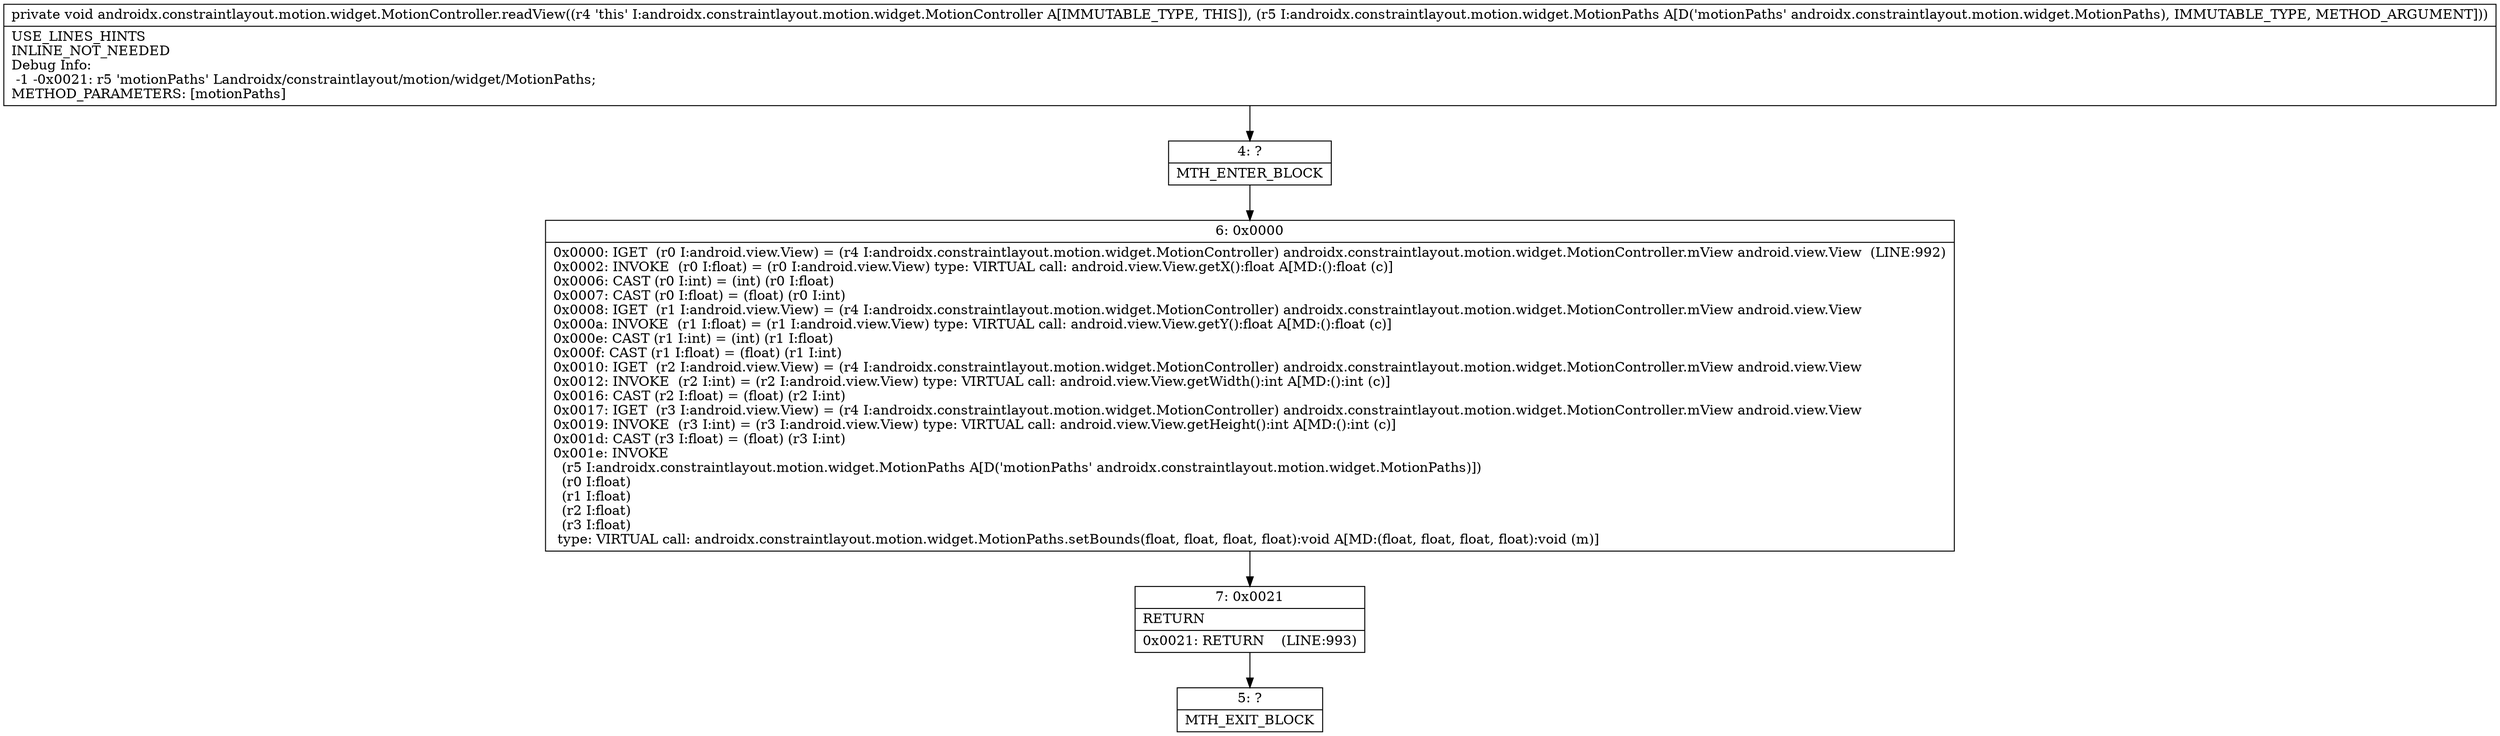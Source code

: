 digraph "CFG forandroidx.constraintlayout.motion.widget.MotionController.readView(Landroidx\/constraintlayout\/motion\/widget\/MotionPaths;)V" {
Node_4 [shape=record,label="{4\:\ ?|MTH_ENTER_BLOCK\l}"];
Node_6 [shape=record,label="{6\:\ 0x0000|0x0000: IGET  (r0 I:android.view.View) = (r4 I:androidx.constraintlayout.motion.widget.MotionController) androidx.constraintlayout.motion.widget.MotionController.mView android.view.View  (LINE:992)\l0x0002: INVOKE  (r0 I:float) = (r0 I:android.view.View) type: VIRTUAL call: android.view.View.getX():float A[MD:():float (c)]\l0x0006: CAST (r0 I:int) = (int) (r0 I:float) \l0x0007: CAST (r0 I:float) = (float) (r0 I:int) \l0x0008: IGET  (r1 I:android.view.View) = (r4 I:androidx.constraintlayout.motion.widget.MotionController) androidx.constraintlayout.motion.widget.MotionController.mView android.view.View \l0x000a: INVOKE  (r1 I:float) = (r1 I:android.view.View) type: VIRTUAL call: android.view.View.getY():float A[MD:():float (c)]\l0x000e: CAST (r1 I:int) = (int) (r1 I:float) \l0x000f: CAST (r1 I:float) = (float) (r1 I:int) \l0x0010: IGET  (r2 I:android.view.View) = (r4 I:androidx.constraintlayout.motion.widget.MotionController) androidx.constraintlayout.motion.widget.MotionController.mView android.view.View \l0x0012: INVOKE  (r2 I:int) = (r2 I:android.view.View) type: VIRTUAL call: android.view.View.getWidth():int A[MD:():int (c)]\l0x0016: CAST (r2 I:float) = (float) (r2 I:int) \l0x0017: IGET  (r3 I:android.view.View) = (r4 I:androidx.constraintlayout.motion.widget.MotionController) androidx.constraintlayout.motion.widget.MotionController.mView android.view.View \l0x0019: INVOKE  (r3 I:int) = (r3 I:android.view.View) type: VIRTUAL call: android.view.View.getHeight():int A[MD:():int (c)]\l0x001d: CAST (r3 I:float) = (float) (r3 I:int) \l0x001e: INVOKE  \l  (r5 I:androidx.constraintlayout.motion.widget.MotionPaths A[D('motionPaths' androidx.constraintlayout.motion.widget.MotionPaths)])\l  (r0 I:float)\l  (r1 I:float)\l  (r2 I:float)\l  (r3 I:float)\l type: VIRTUAL call: androidx.constraintlayout.motion.widget.MotionPaths.setBounds(float, float, float, float):void A[MD:(float, float, float, float):void (m)]\l}"];
Node_7 [shape=record,label="{7\:\ 0x0021|RETURN\l|0x0021: RETURN    (LINE:993)\l}"];
Node_5 [shape=record,label="{5\:\ ?|MTH_EXIT_BLOCK\l}"];
MethodNode[shape=record,label="{private void androidx.constraintlayout.motion.widget.MotionController.readView((r4 'this' I:androidx.constraintlayout.motion.widget.MotionController A[IMMUTABLE_TYPE, THIS]), (r5 I:androidx.constraintlayout.motion.widget.MotionPaths A[D('motionPaths' androidx.constraintlayout.motion.widget.MotionPaths), IMMUTABLE_TYPE, METHOD_ARGUMENT]))  | USE_LINES_HINTS\lINLINE_NOT_NEEDED\lDebug Info:\l  \-1 \-0x0021: r5 'motionPaths' Landroidx\/constraintlayout\/motion\/widget\/MotionPaths;\lMETHOD_PARAMETERS: [motionPaths]\l}"];
MethodNode -> Node_4;Node_4 -> Node_6;
Node_6 -> Node_7;
Node_7 -> Node_5;
}

